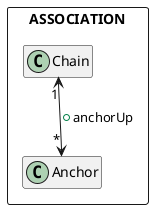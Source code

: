 @startuml

package ASSOCIATION <<Rectangle>>{

    class Chain {
            +{field} Anchor front
            +{field} Anchor back
        --
            +{method} anchorUp (Anchor)
    }

    class Anchor {
            +{field} Chain chain
        --
'            +{method} enchain (Chain)
    }

    Chain "1" <--> "*" Anchor : +anchorUp

    hide members
}

@enduml